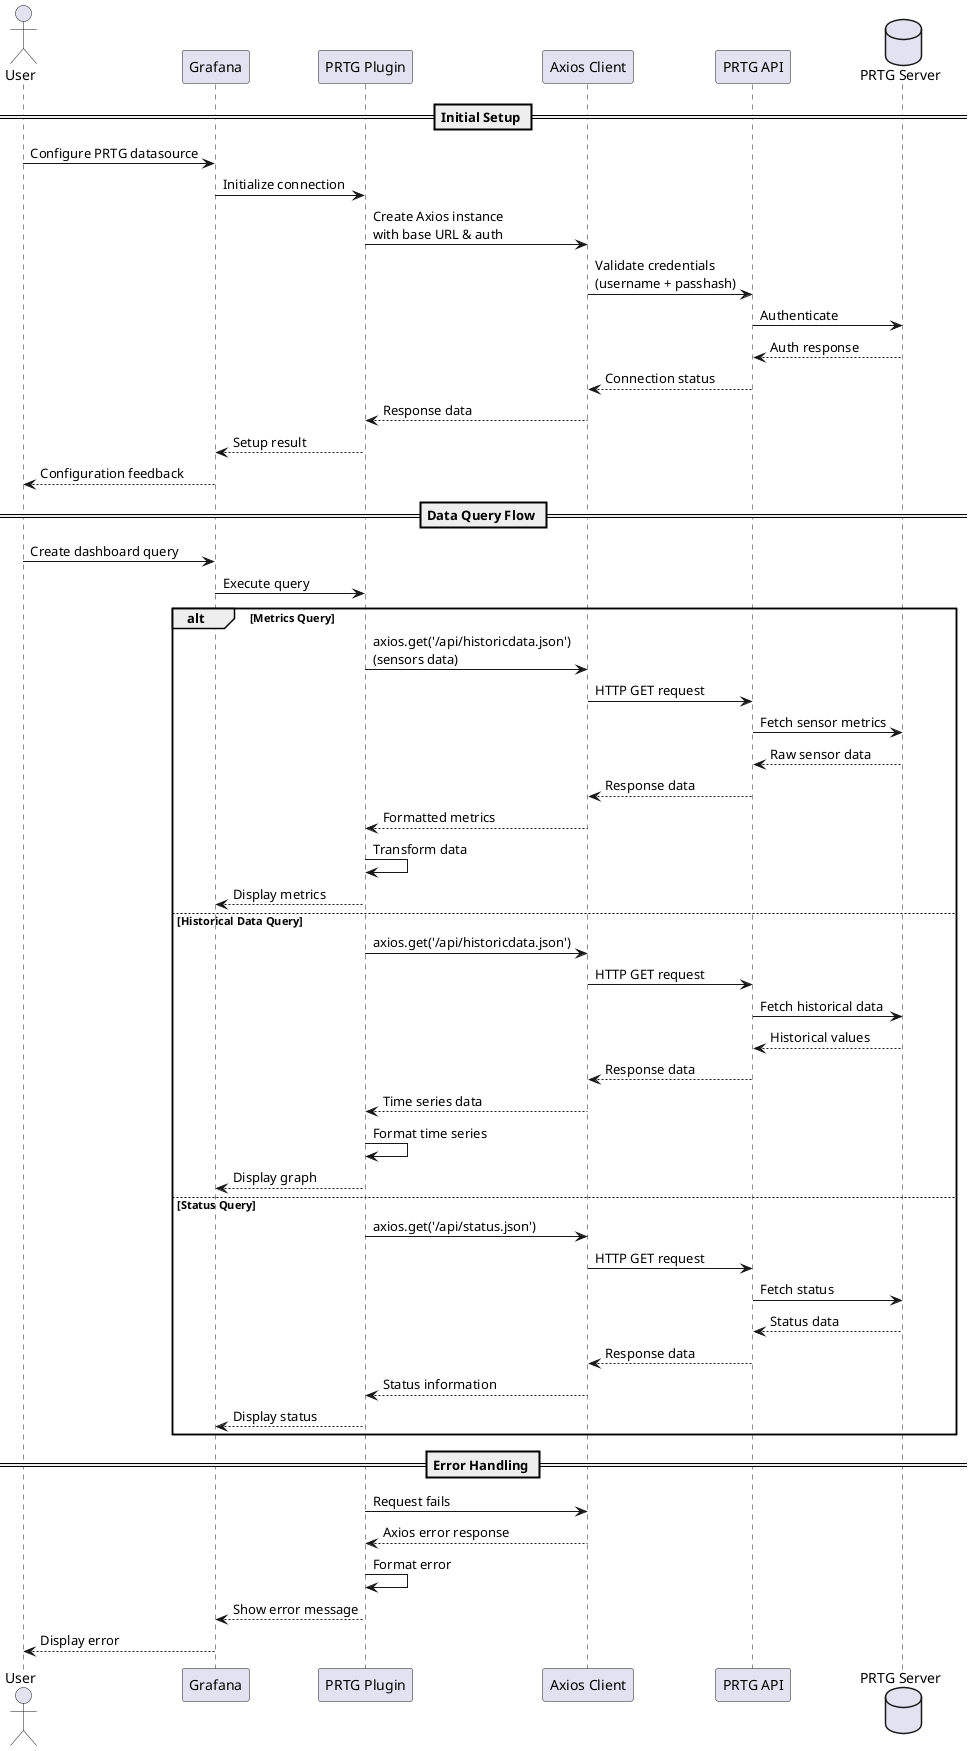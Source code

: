 @startuml PRTG API Interaction Flow

actor User
participant Grafana
participant "PRTG Plugin" as Plugin
participant "Axios Client" as Axios
participant "PRTG API" as API
database "PRTG Server" as Server

== Initial Setup ==
User -> Grafana: Configure PRTG datasource
Grafana -> Plugin: Initialize connection
Plugin -> Axios: Create Axios instance\nwith base URL & auth
Axios -> API: Validate credentials\n(username + passhash)
API -> Server: Authenticate
Server --> API: Auth response
API --> Axios: Connection status
Axios --> Plugin: Response data
Plugin --> Grafana: Setup result
Grafana --> User: Configuration feedback

== Data Query Flow ==
User -> Grafana: Create dashboard query
Grafana -> Plugin: Execute query

alt Metrics Query
    Plugin -> Axios: axios.get('/api/historicdata.json')\n(sensors data)
    Axios -> API: HTTP GET request
    API -> Server: Fetch sensor metrics
    Server --> API: Raw sensor data
    API --> Axios: Response data
    Axios --> Plugin: Formatted metrics
    Plugin -> Plugin: Transform data
    Plugin --> Grafana: Display metrics

else Historical Data Query
    Plugin -> Axios: axios.get('/api/historicdata.json')
    Axios -> API: HTTP GET request
    API -> Server: Fetch historical data
    Server --> API: Historical values
    API --> Axios: Response data
    Axios --> Plugin: Time series data
    Plugin -> Plugin: Format time series
    Plugin --> Grafana: Display graph

else Status Query
    Plugin -> Axios: axios.get('/api/status.json')
    Axios -> API: HTTP GET request
    API -> Server: Fetch status
    Server --> API: Status data
    API --> Axios: Response data
    Axios --> Plugin: Status information
    Plugin --> Grafana: Display status
end

== Error Handling ==
Plugin -> Axios: Request fails
Axios --> Plugin: Axios error response
Plugin -> Plugin: Format error
Plugin --> Grafana: Show error message
Grafana --> User: Display error

@enduml
